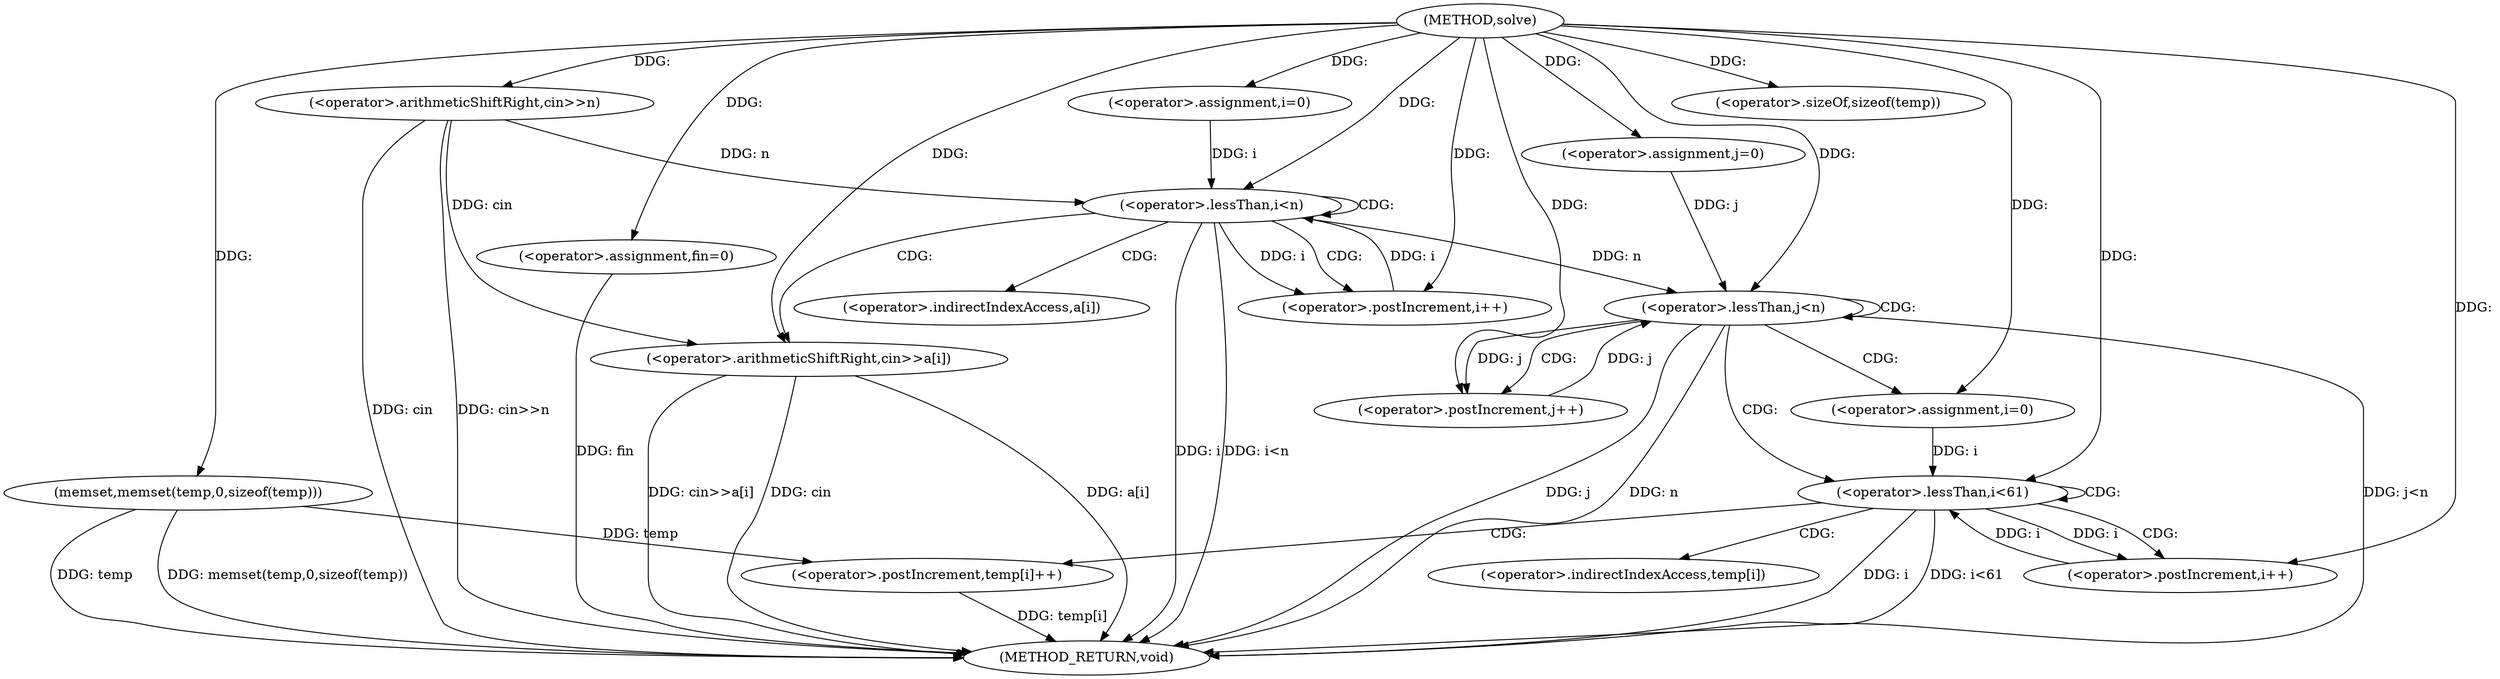 digraph "solve" {  
"1000381" [label = "(METHOD,solve)" ]
"1000440" [label = "(METHOD_RETURN,void)" ]
"1000384" [label = "(<operator>.arithmeticShiftRight,cin>>n)" ]
"1000404" [label = "(memset,memset(temp,0,sizeof(temp)))" ]
"1000437" [label = "(<operator>.assignment,fin=0)" ]
"1000390" [label = "(<operator>.assignment,i=0)" ]
"1000393" [label = "(<operator>.lessThan,i<n)" ]
"1000396" [label = "(<operator>.postIncrement,i++)" ]
"1000398" [label = "(<operator>.arithmeticShiftRight,cin>>a[i])" ]
"1000411" [label = "(<operator>.assignment,j=0)" ]
"1000414" [label = "(<operator>.lessThan,j<n)" ]
"1000417" [label = "(<operator>.postIncrement,j++)" ]
"1000407" [label = "(<operator>.sizeOf,sizeof(temp))" ]
"1000422" [label = "(<operator>.assignment,i=0)" ]
"1000425" [label = "(<operator>.lessThan,i<61)" ]
"1000428" [label = "(<operator>.postIncrement,i++)" ]
"1000432" [label = "(<operator>.postIncrement,temp[i]++)" ]
"1000400" [label = "(<operator>.indirectIndexAccess,a[i])" ]
"1000433" [label = "(<operator>.indirectIndexAccess,temp[i])" ]
  "1000384" -> "1000440"  [ label = "DDG: cin"] 
  "1000384" -> "1000440"  [ label = "DDG: cin>>n"] 
  "1000393" -> "1000440"  [ label = "DDG: i"] 
  "1000393" -> "1000440"  [ label = "DDG: i<n"] 
  "1000404" -> "1000440"  [ label = "DDG: temp"] 
  "1000404" -> "1000440"  [ label = "DDG: memset(temp,0,sizeof(temp))"] 
  "1000414" -> "1000440"  [ label = "DDG: j"] 
  "1000414" -> "1000440"  [ label = "DDG: n"] 
  "1000414" -> "1000440"  [ label = "DDG: j<n"] 
  "1000437" -> "1000440"  [ label = "DDG: fin"] 
  "1000425" -> "1000440"  [ label = "DDG: i"] 
  "1000425" -> "1000440"  [ label = "DDG: i<61"] 
  "1000432" -> "1000440"  [ label = "DDG: temp[i]"] 
  "1000398" -> "1000440"  [ label = "DDG: cin"] 
  "1000398" -> "1000440"  [ label = "DDG: a[i]"] 
  "1000398" -> "1000440"  [ label = "DDG: cin>>a[i]"] 
  "1000381" -> "1000437"  [ label = "DDG: "] 
  "1000381" -> "1000384"  [ label = "DDG: "] 
  "1000381" -> "1000390"  [ label = "DDG: "] 
  "1000381" -> "1000404"  [ label = "DDG: "] 
  "1000381" -> "1000411"  [ label = "DDG: "] 
  "1000390" -> "1000393"  [ label = "DDG: i"] 
  "1000396" -> "1000393"  [ label = "DDG: i"] 
  "1000381" -> "1000393"  [ label = "DDG: "] 
  "1000384" -> "1000393"  [ label = "DDG: n"] 
  "1000393" -> "1000396"  [ label = "DDG: i"] 
  "1000381" -> "1000396"  [ label = "DDG: "] 
  "1000384" -> "1000398"  [ label = "DDG: cin"] 
  "1000381" -> "1000398"  [ label = "DDG: "] 
  "1000381" -> "1000407"  [ label = "DDG: "] 
  "1000411" -> "1000414"  [ label = "DDG: j"] 
  "1000417" -> "1000414"  [ label = "DDG: j"] 
  "1000381" -> "1000414"  [ label = "DDG: "] 
  "1000393" -> "1000414"  [ label = "DDG: n"] 
  "1000414" -> "1000417"  [ label = "DDG: j"] 
  "1000381" -> "1000417"  [ label = "DDG: "] 
  "1000381" -> "1000422"  [ label = "DDG: "] 
  "1000422" -> "1000425"  [ label = "DDG: i"] 
  "1000428" -> "1000425"  [ label = "DDG: i"] 
  "1000381" -> "1000425"  [ label = "DDG: "] 
  "1000425" -> "1000428"  [ label = "DDG: i"] 
  "1000381" -> "1000428"  [ label = "DDG: "] 
  "1000404" -> "1000432"  [ label = "DDG: temp"] 
  "1000393" -> "1000398"  [ label = "CDG: "] 
  "1000393" -> "1000393"  [ label = "CDG: "] 
  "1000393" -> "1000396"  [ label = "CDG: "] 
  "1000393" -> "1000400"  [ label = "CDG: "] 
  "1000414" -> "1000422"  [ label = "CDG: "] 
  "1000414" -> "1000414"  [ label = "CDG: "] 
  "1000414" -> "1000425"  [ label = "CDG: "] 
  "1000414" -> "1000417"  [ label = "CDG: "] 
  "1000425" -> "1000425"  [ label = "CDG: "] 
  "1000425" -> "1000428"  [ label = "CDG: "] 
  "1000425" -> "1000432"  [ label = "CDG: "] 
  "1000425" -> "1000433"  [ label = "CDG: "] 
}
